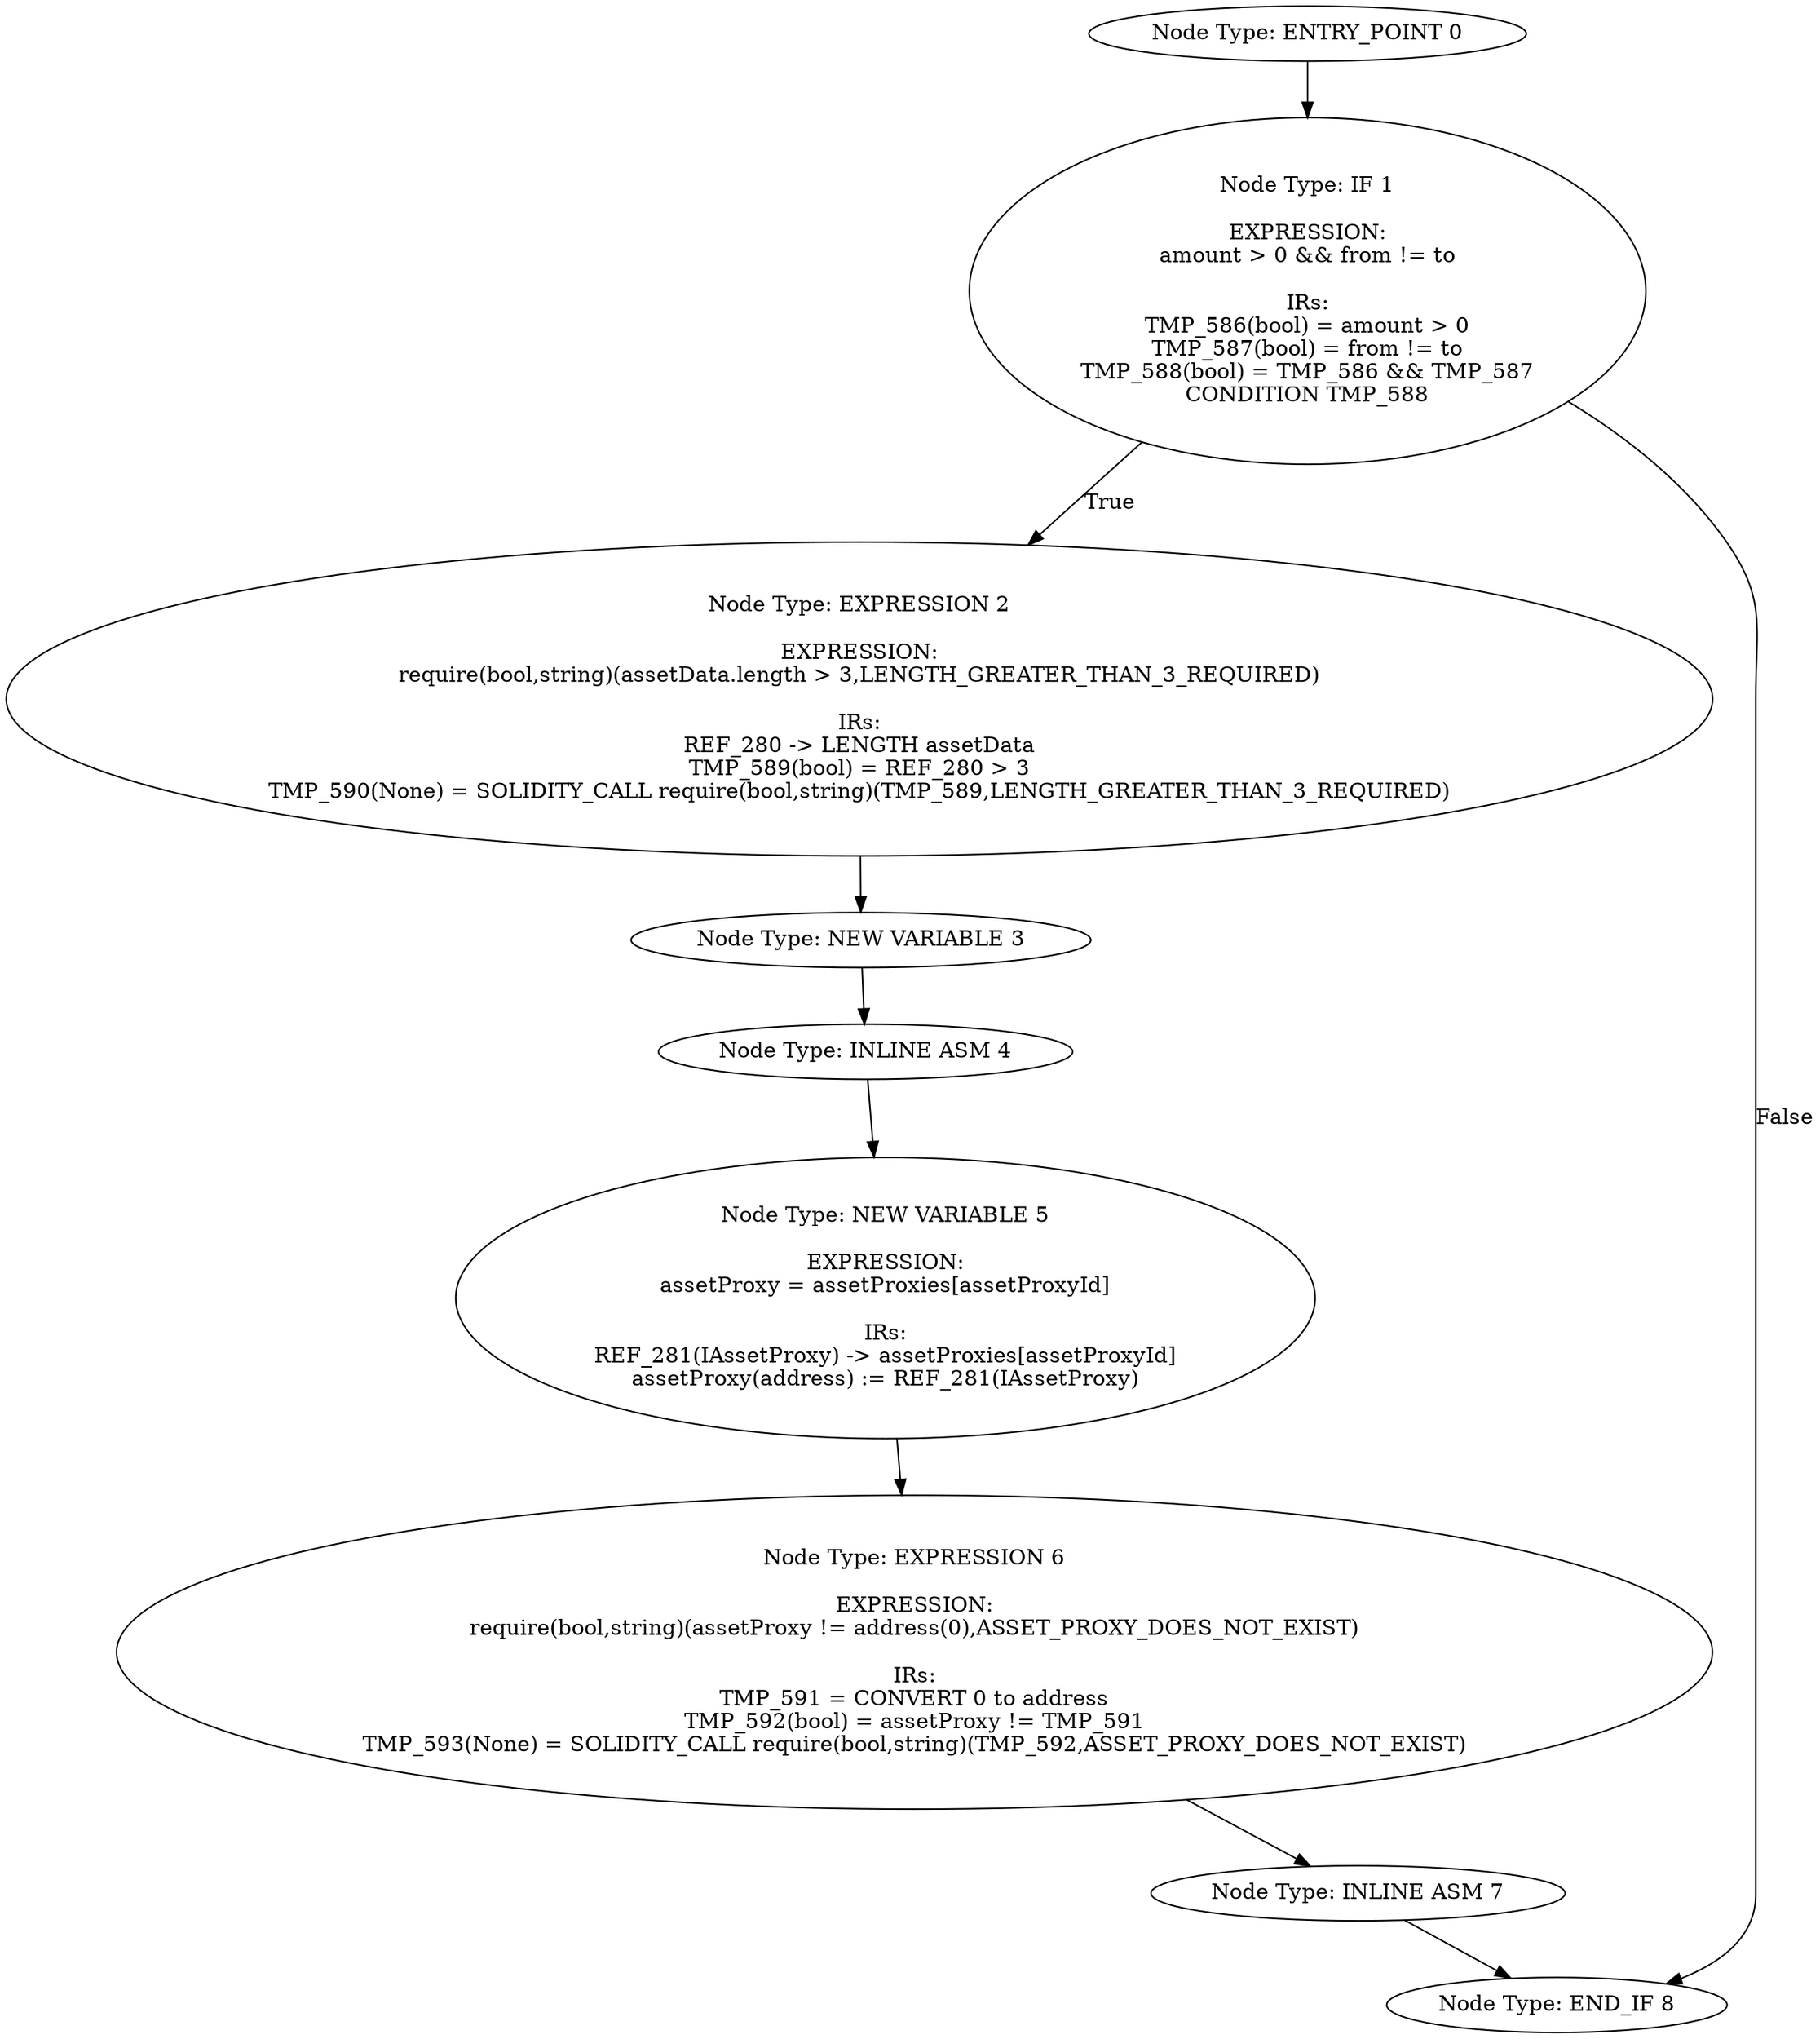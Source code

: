 digraph{
0[label="Node Type: ENTRY_POINT 0
"];
0->1;
1[label="Node Type: IF 1

EXPRESSION:
amount > 0 && from != to

IRs:
TMP_586(bool) = amount > 0
TMP_587(bool) = from != to
TMP_588(bool) = TMP_586 && TMP_587
CONDITION TMP_588"];
1->2[label="True"];
1->8[label="False"];
2[label="Node Type: EXPRESSION 2

EXPRESSION:
require(bool,string)(assetData.length > 3,LENGTH_GREATER_THAN_3_REQUIRED)

IRs:
REF_280 -> LENGTH assetData
TMP_589(bool) = REF_280 > 3
TMP_590(None) = SOLIDITY_CALL require(bool,string)(TMP_589,LENGTH_GREATER_THAN_3_REQUIRED)"];
2->3;
3[label="Node Type: NEW VARIABLE 3
"];
3->4;
4[label="Node Type: INLINE ASM 4
"];
4->5;
5[label="Node Type: NEW VARIABLE 5

EXPRESSION:
assetProxy = assetProxies[assetProxyId]

IRs:
REF_281(IAssetProxy) -> assetProxies[assetProxyId]
assetProxy(address) := REF_281(IAssetProxy)"];
5->6;
6[label="Node Type: EXPRESSION 6

EXPRESSION:
require(bool,string)(assetProxy != address(0),ASSET_PROXY_DOES_NOT_EXIST)

IRs:
TMP_591 = CONVERT 0 to address
TMP_592(bool) = assetProxy != TMP_591
TMP_593(None) = SOLIDITY_CALL require(bool,string)(TMP_592,ASSET_PROXY_DOES_NOT_EXIST)"];
6->7;
7[label="Node Type: INLINE ASM 7
"];
7->8;
8[label="Node Type: END_IF 8
"];
}
